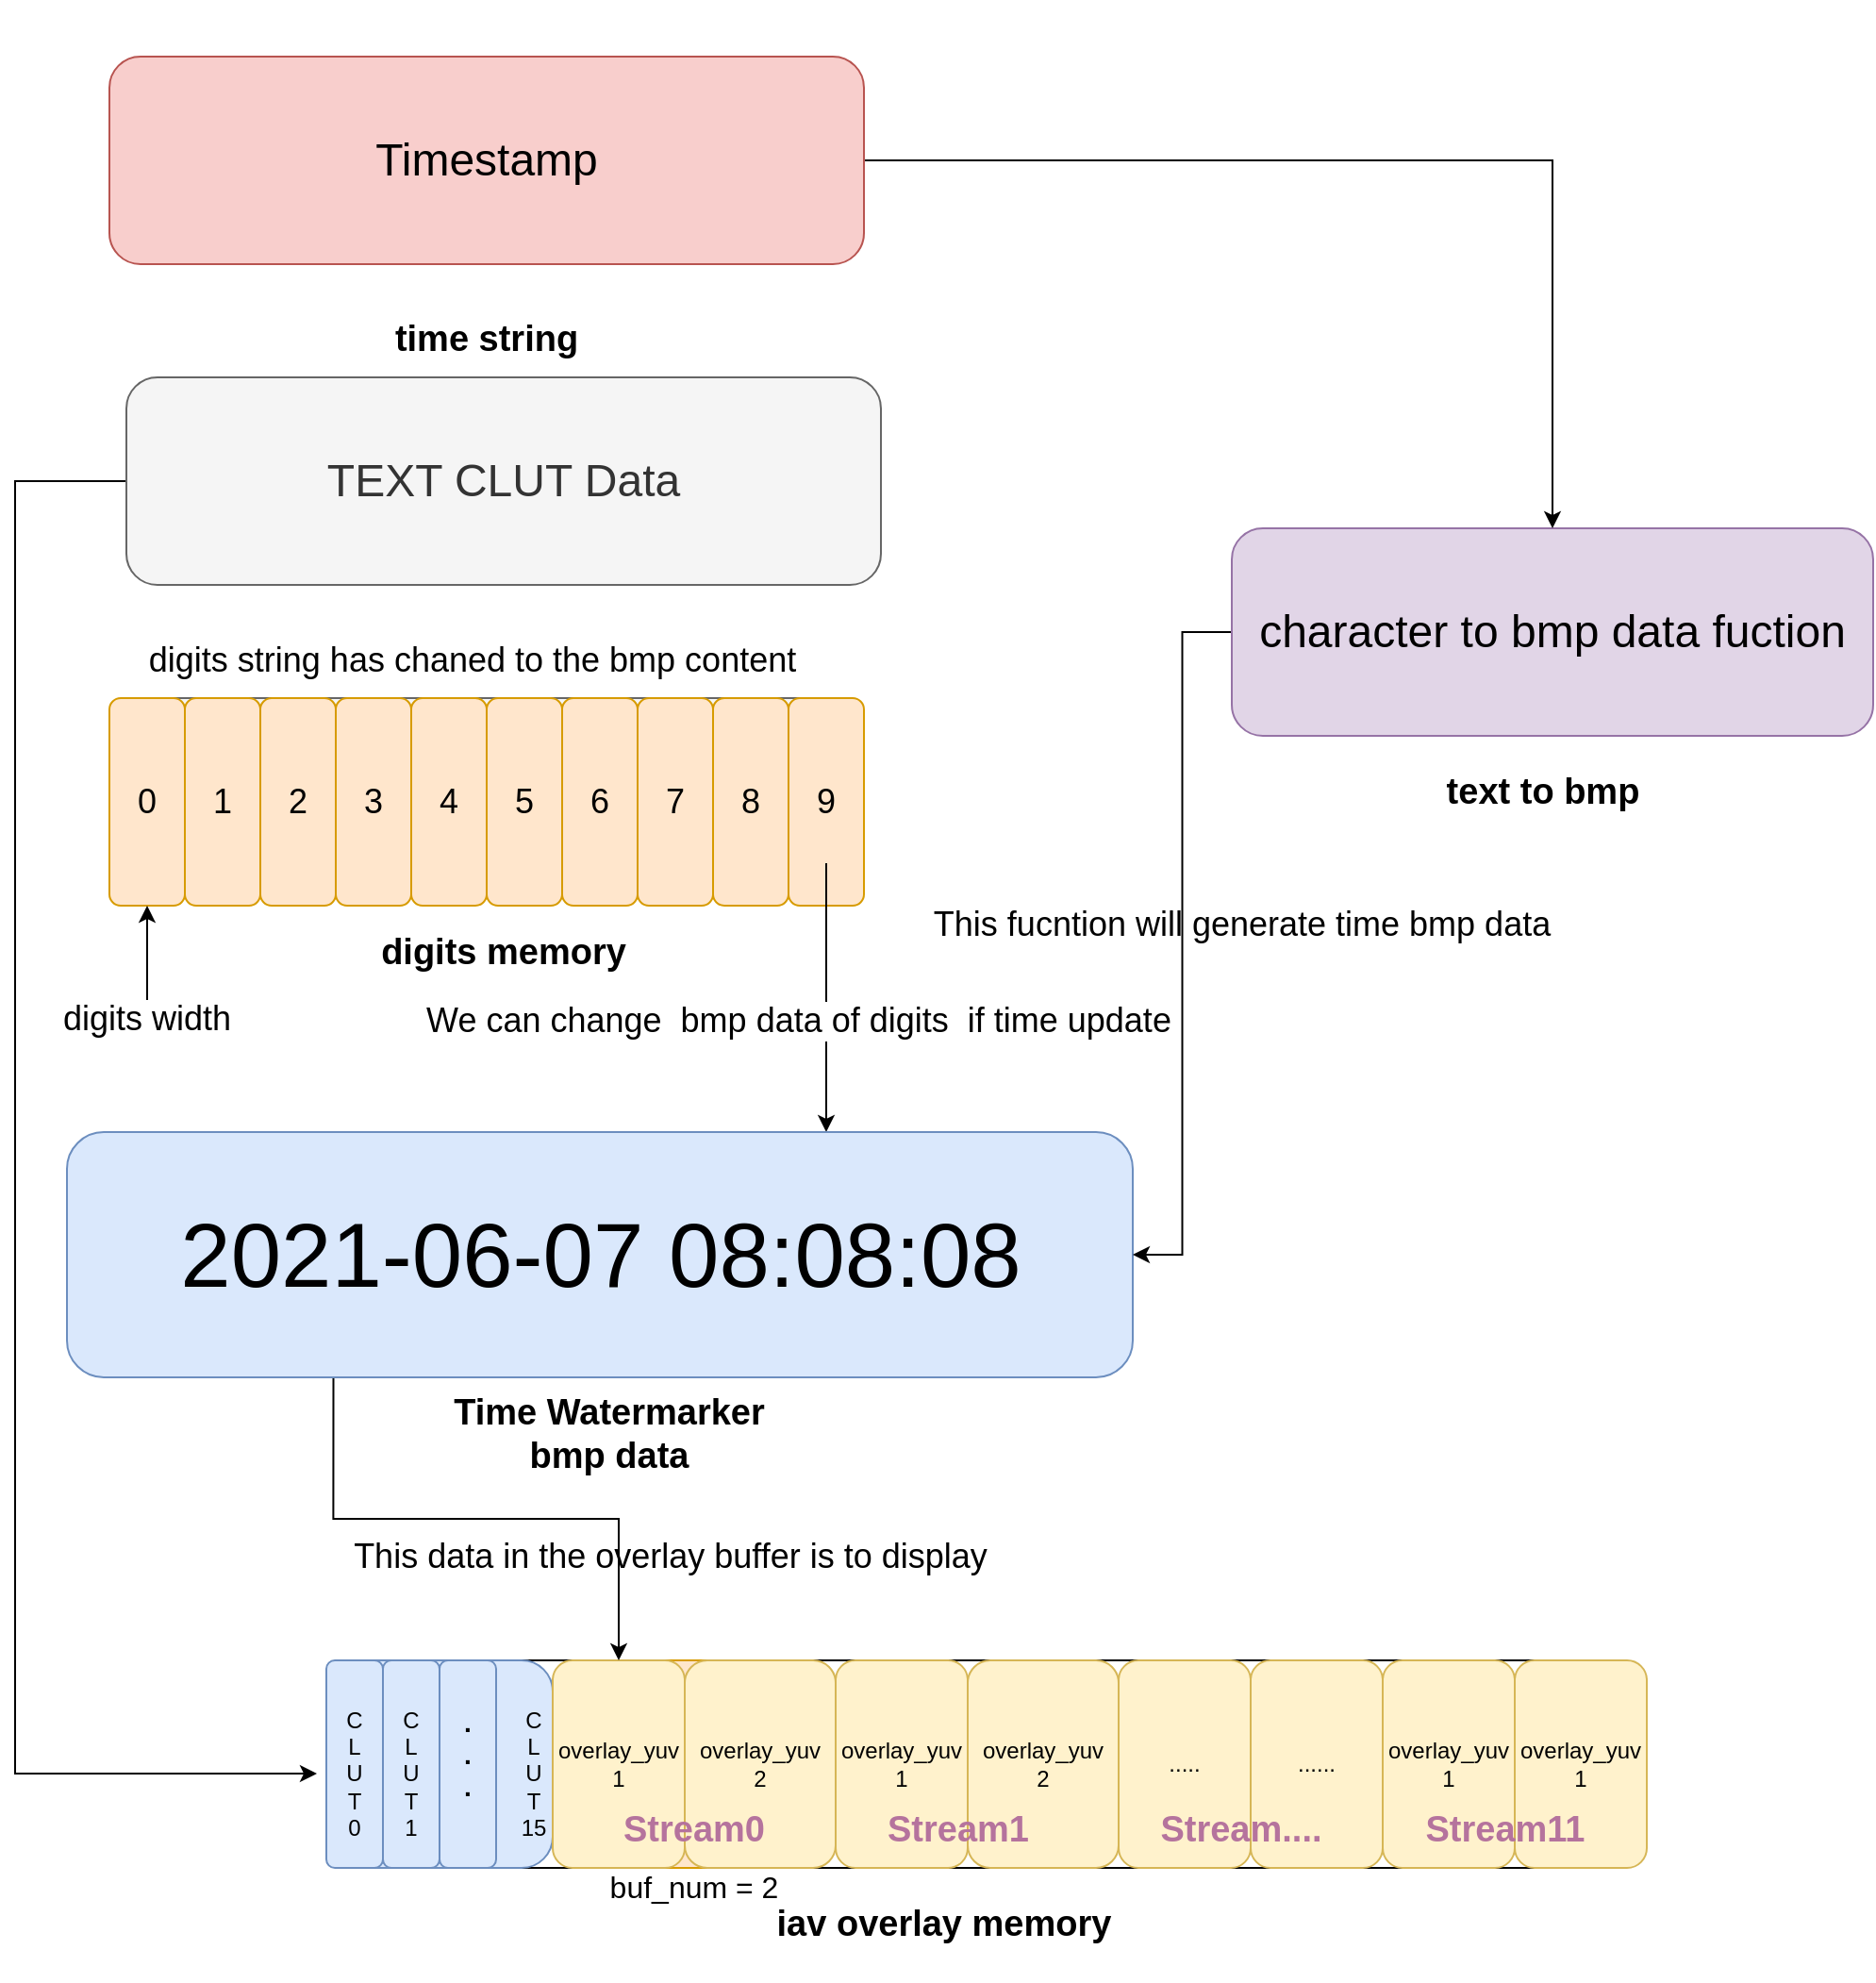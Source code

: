 <mxfile version="14.7.0" type="github">
  <diagram id="9PtsYyo4MoqWUSuVR4Cp" name="Page-1">
    <mxGraphModel dx="1673" dy="2103" grid="1" gridSize="10" guides="1" tooltips="1" connect="1" arrows="1" fold="1" page="1" pageScale="1" pageWidth="827" pageHeight="1169" math="0" shadow="0">
      <root>
        <mxCell id="0" />
        <mxCell id="1" parent="0" />
        <mxCell id="-Bwnl3m1J4DydUGmwCFT-1" value="" style="rounded=0;whiteSpace=wrap;html=1;" parent="1" vertex="1">
          <mxGeometry x="435" y="880" width="120" height="60" as="geometry" />
        </mxCell>
        <mxCell id="-Bwnl3m1J4DydUGmwCFT-2" value="" style="rounded=1;whiteSpace=wrap;html=1;" parent="1" vertex="1">
          <mxGeometry x="205" y="870" width="690" height="110" as="geometry" />
        </mxCell>
        <mxCell id="-Bwnl3m1J4DydUGmwCFT-7" value="&lt;b&gt;&lt;font style=&quot;font-size: 19px&quot;&gt;iav overlay memory&lt;/font&gt;&lt;/b&gt;" style="text;html=1;strokeColor=none;fillColor=none;align=center;verticalAlign=middle;whiteSpace=wrap;rounded=0;" parent="1" vertex="1">
          <mxGeometry x="430" y="980" width="185" height="60" as="geometry" />
        </mxCell>
        <mxCell id="-Bwnl3m1J4DydUGmwCFT-8" value="" style="rounded=1;whiteSpace=wrap;html=1;fillColor=#dae8fc;strokeColor=#6c8ebf;" parent="1" vertex="1">
          <mxGeometry x="195" y="870" width="120" height="110" as="geometry" />
        </mxCell>
        <mxCell id="-Bwnl3m1J4DydUGmwCFT-9" value="" style="rounded=1;whiteSpace=wrap;html=1;fillColor=#dae8fc;strokeColor=#6c8ebf;" parent="1" vertex="1">
          <mxGeometry x="195" y="870" width="30" height="110" as="geometry" />
        </mxCell>
        <mxCell id="-Bwnl3m1J4DydUGmwCFT-10" value="" style="rounded=1;whiteSpace=wrap;html=1;fillColor=#dae8fc;strokeColor=#6c8ebf;" parent="1" vertex="1">
          <mxGeometry x="225" y="870" width="30" height="110" as="geometry" />
        </mxCell>
        <mxCell id="-Bwnl3m1J4DydUGmwCFT-11" value="" style="rounded=1;whiteSpace=wrap;html=1;fillColor=#dae8fc;strokeColor=#6c8ebf;" parent="1" vertex="1">
          <mxGeometry x="255" y="870" width="30" height="110" as="geometry" />
        </mxCell>
        <mxCell id="-Bwnl3m1J4DydUGmwCFT-14" value="C&lt;br&gt;L&lt;br&gt;U&lt;br&gt;T&lt;br&gt;0" style="text;html=1;strokeColor=none;fillColor=none;align=center;verticalAlign=middle;whiteSpace=wrap;rounded=0;" parent="1" vertex="1">
          <mxGeometry x="190" y="890" width="40" height="80" as="geometry" />
        </mxCell>
        <mxCell id="-Bwnl3m1J4DydUGmwCFT-15" value="C&lt;br&gt;L&lt;br&gt;U&lt;br&gt;T&lt;br&gt;1" style="text;html=1;strokeColor=none;fillColor=none;align=center;verticalAlign=middle;whiteSpace=wrap;rounded=0;" parent="1" vertex="1">
          <mxGeometry x="220" y="890" width="40" height="80" as="geometry" />
        </mxCell>
        <mxCell id="-Bwnl3m1J4DydUGmwCFT-16" value="&lt;b style=&quot;font-size: 14px&quot;&gt;.&lt;br&gt;.&lt;br&gt;.&lt;/b&gt;" style="text;html=1;strokeColor=none;fillColor=none;align=center;verticalAlign=middle;whiteSpace=wrap;rounded=0;" parent="1" vertex="1">
          <mxGeometry x="250" y="880" width="40" height="80" as="geometry" />
        </mxCell>
        <mxCell id="-Bwnl3m1J4DydUGmwCFT-17" value="C&lt;br&gt;L&lt;br&gt;U&lt;br&gt;T&lt;br&gt;15" style="text;html=1;strokeColor=none;fillColor=none;align=center;verticalAlign=middle;whiteSpace=wrap;rounded=0;" parent="1" vertex="1">
          <mxGeometry x="285" y="890" width="40" height="80" as="geometry" />
        </mxCell>
        <mxCell id="-Bwnl3m1J4DydUGmwCFT-21" value="" style="rounded=1;whiteSpace=wrap;html=1;fillColor=#ffe6cc;strokeColor=#d79b00;" parent="1" vertex="1">
          <mxGeometry x="315" y="870" width="150" height="110" as="geometry" />
        </mxCell>
        <mxCell id="-Bwnl3m1J4DydUGmwCFT-26" value="&lt;font style=&quot;font-size: 16px&quot;&gt;buf_num = 2&lt;/font&gt;" style="text;html=1;strokeColor=none;fillColor=none;align=center;verticalAlign=middle;whiteSpace=wrap;rounded=0;" parent="1" vertex="1">
          <mxGeometry x="325" y="960" width="130" height="60" as="geometry" />
        </mxCell>
        <mxCell id="-Bwnl3m1J4DydUGmwCFT-28" value="overlay_yuv&lt;br&gt;1" style="rounded=1;whiteSpace=wrap;html=1;fillColor=#fff2cc;strokeColor=#d6b656;" parent="1" vertex="1">
          <mxGeometry x="315" y="870" width="70" height="110" as="geometry" />
        </mxCell>
        <mxCell id="-Bwnl3m1J4DydUGmwCFT-30" value="overlay_yuv&lt;br&gt;2" style="rounded=1;whiteSpace=wrap;html=1;fillColor=#fff2cc;strokeColor=#d6b656;" parent="1" vertex="1">
          <mxGeometry x="385" y="870" width="80" height="110" as="geometry" />
        </mxCell>
        <mxCell id="-Bwnl3m1J4DydUGmwCFT-31" value="&lt;span style=&quot;font-size: 19px&quot;&gt;&lt;b&gt;&lt;font color=&quot;#b5739d&quot;&gt;Stream0&lt;/font&gt;&lt;/b&gt;&lt;/span&gt;" style="text;html=1;strokeColor=none;fillColor=none;align=center;verticalAlign=middle;whiteSpace=wrap;rounded=0;" parent="1" vertex="1">
          <mxGeometry x="325" y="930" width="130" height="60" as="geometry" />
        </mxCell>
        <mxCell id="-Bwnl3m1J4DydUGmwCFT-33" value="overlay_yuv&lt;br&gt;2" style="rounded=1;whiteSpace=wrap;html=1;fillColor=#fff2cc;strokeColor=#d6b656;" parent="1" vertex="1">
          <mxGeometry x="535" y="870" width="80" height="110" as="geometry" />
        </mxCell>
        <mxCell id="-Bwnl3m1J4DydUGmwCFT-35" value="overlay_yuv&lt;br&gt;1" style="rounded=1;whiteSpace=wrap;html=1;fillColor=#fff2cc;strokeColor=#d6b656;" parent="1" vertex="1">
          <mxGeometry x="465" y="870" width="70" height="110" as="geometry" />
        </mxCell>
        <mxCell id="-Bwnl3m1J4DydUGmwCFT-36" value="&lt;span style=&quot;font-size: 19px&quot;&gt;&lt;b&gt;&lt;font color=&quot;#b5739d&quot;&gt;Stream1&lt;/font&gt;&lt;/b&gt;&lt;/span&gt;" style="text;html=1;strokeColor=none;fillColor=none;align=center;verticalAlign=middle;whiteSpace=wrap;rounded=0;" parent="1" vertex="1">
          <mxGeometry x="465" y="930" width="130" height="60" as="geometry" />
        </mxCell>
        <mxCell id="-Bwnl3m1J4DydUGmwCFT-37" value="....." style="rounded=1;whiteSpace=wrap;html=1;fillColor=#fff2cc;strokeColor=#d6b656;" parent="1" vertex="1">
          <mxGeometry x="615" y="870" width="70" height="110" as="geometry" />
        </mxCell>
        <mxCell id="-Bwnl3m1J4DydUGmwCFT-38" value="......" style="rounded=1;whiteSpace=wrap;html=1;fillColor=#fff2cc;strokeColor=#d6b656;" parent="1" vertex="1">
          <mxGeometry x="685" y="870" width="70" height="110" as="geometry" />
        </mxCell>
        <mxCell id="-Bwnl3m1J4DydUGmwCFT-39" value="&lt;span style=&quot;font-size: 19px&quot;&gt;&lt;b&gt;&lt;font color=&quot;#b5739d&quot;&gt;Stream....&lt;/font&gt;&lt;/b&gt;&lt;/span&gt;" style="text;html=1;strokeColor=none;fillColor=none;align=center;verticalAlign=middle;whiteSpace=wrap;rounded=0;" parent="1" vertex="1">
          <mxGeometry x="615" y="930" width="130" height="60" as="geometry" />
        </mxCell>
        <mxCell id="-Bwnl3m1J4DydUGmwCFT-40" value="overlay_yuv&lt;br&gt;1" style="rounded=1;whiteSpace=wrap;html=1;fillColor=#fff2cc;strokeColor=#d6b656;" parent="1" vertex="1">
          <mxGeometry x="755" y="870" width="70" height="110" as="geometry" />
        </mxCell>
        <mxCell id="-Bwnl3m1J4DydUGmwCFT-41" value="overlay_yuv&lt;br&gt;1" style="rounded=1;whiteSpace=wrap;html=1;fillColor=#fff2cc;strokeColor=#d6b656;" parent="1" vertex="1">
          <mxGeometry x="825" y="870" width="70" height="110" as="geometry" />
        </mxCell>
        <mxCell id="-Bwnl3m1J4DydUGmwCFT-42" value="&lt;span style=&quot;font-size: 19px&quot;&gt;&lt;b&gt;&lt;font color=&quot;#b5739d&quot;&gt;Stream11&lt;/font&gt;&lt;/b&gt;&lt;/span&gt;" style="text;html=1;strokeColor=none;fillColor=none;align=center;verticalAlign=middle;whiteSpace=wrap;rounded=0;" parent="1" vertex="1">
          <mxGeometry x="755" y="930" width="130" height="60" as="geometry" />
        </mxCell>
        <mxCell id="1RzC0s9sKDLzGJ8iy70U-3" value="" style="rounded=1;whiteSpace=wrap;html=1;fillColor=#f5f5f5;strokeColor=#666666;fontColor=#333333;" vertex="1" parent="1">
          <mxGeometry x="80" y="360" width="400" height="105" as="geometry" />
        </mxCell>
        <mxCell id="1RzC0s9sKDLzGJ8iy70U-5" value="" style="rounded=1;whiteSpace=wrap;html=1;fillColor=#ffe6cc;strokeColor=#d79b00;" vertex="1" parent="1">
          <mxGeometry x="80" y="360" width="40" height="110" as="geometry" />
        </mxCell>
        <mxCell id="1RzC0s9sKDLzGJ8iy70U-6" value="" style="rounded=1;whiteSpace=wrap;html=1;fillColor=#ffe6cc;strokeColor=#d79b00;" vertex="1" parent="1">
          <mxGeometry x="120" y="360" width="40" height="110" as="geometry" />
        </mxCell>
        <mxCell id="1RzC0s9sKDLzGJ8iy70U-7" value="" style="rounded=1;whiteSpace=wrap;html=1;fillColor=#ffe6cc;strokeColor=#d79b00;" vertex="1" parent="1">
          <mxGeometry x="160" y="360" width="40" height="110" as="geometry" />
        </mxCell>
        <mxCell id="1RzC0s9sKDLzGJ8iy70U-8" value="" style="rounded=1;whiteSpace=wrap;html=1;fillColor=#ffe6cc;strokeColor=#d79b00;" vertex="1" parent="1">
          <mxGeometry x="200" y="360" width="40" height="110" as="geometry" />
        </mxCell>
        <mxCell id="1RzC0s9sKDLzGJ8iy70U-9" value="" style="rounded=1;whiteSpace=wrap;html=1;fillColor=#ffe6cc;strokeColor=#d79b00;" vertex="1" parent="1">
          <mxGeometry x="240" y="360" width="40" height="110" as="geometry" />
        </mxCell>
        <mxCell id="1RzC0s9sKDLzGJ8iy70U-10" value="" style="rounded=1;whiteSpace=wrap;html=1;fillColor=#ffe6cc;strokeColor=#d79b00;" vertex="1" parent="1">
          <mxGeometry x="280" y="360" width="40" height="110" as="geometry" />
        </mxCell>
        <mxCell id="1RzC0s9sKDLzGJ8iy70U-11" value="" style="rounded=1;whiteSpace=wrap;html=1;fillColor=#ffe6cc;strokeColor=#d79b00;" vertex="1" parent="1">
          <mxGeometry x="320" y="360" width="40" height="110" as="geometry" />
        </mxCell>
        <mxCell id="1RzC0s9sKDLzGJ8iy70U-12" value="" style="rounded=1;whiteSpace=wrap;html=1;fillColor=#ffe6cc;strokeColor=#d79b00;" vertex="1" parent="1">
          <mxGeometry x="360" y="360" width="40" height="110" as="geometry" />
        </mxCell>
        <mxCell id="1RzC0s9sKDLzGJ8iy70U-13" value="" style="rounded=1;whiteSpace=wrap;html=1;fillColor=#ffe6cc;strokeColor=#d79b00;" vertex="1" parent="1">
          <mxGeometry x="400" y="360" width="40" height="110" as="geometry" />
        </mxCell>
        <mxCell id="1RzC0s9sKDLzGJ8iy70U-14" value="" style="rounded=1;whiteSpace=wrap;html=1;fillColor=#ffe6cc;strokeColor=#d79b00;" vertex="1" parent="1">
          <mxGeometry x="440" y="360" width="40" height="110" as="geometry" />
        </mxCell>
        <mxCell id="1RzC0s9sKDLzGJ8iy70U-54" style="edgeStyle=orthogonalEdgeStyle;rounded=0;orthogonalLoop=1;jettySize=auto;html=1;" edge="1" parent="1" source="1RzC0s9sKDLzGJ8iy70U-15" target="1RzC0s9sKDLzGJ8iy70U-29">
          <mxGeometry relative="1" as="geometry">
            <Array as="points">
              <mxPoint x="460" y="560" />
              <mxPoint x="460" y="560" />
            </Array>
          </mxGeometry>
        </mxCell>
        <mxCell id="1RzC0s9sKDLzGJ8iy70U-55" value="&lt;font style=&quot;font-size: 18px&quot;&gt;We can change&amp;nbsp; bmp data of digits&amp;nbsp; if time update&lt;/font&gt;" style="edgeLabel;html=1;align=center;verticalAlign=middle;resizable=0;points=[];" vertex="1" connectable="0" parent="1RzC0s9sKDLzGJ8iy70U-54">
          <mxGeometry x="-0.2" y="1" relative="1" as="geometry">
            <mxPoint x="-16" y="26" as="offset" />
          </mxGeometry>
        </mxCell>
        <mxCell id="1RzC0s9sKDLzGJ8iy70U-15" value="&lt;font style=&quot;font-size: 18px&quot;&gt;9&lt;/font&gt;" style="text;html=1;strokeColor=none;fillColor=none;align=center;verticalAlign=middle;whiteSpace=wrap;rounded=0;" vertex="1" parent="1">
          <mxGeometry x="440" y="382.5" width="40" height="65" as="geometry" />
        </mxCell>
        <mxCell id="1RzC0s9sKDLzGJ8iy70U-16" value="&lt;font style=&quot;font-size: 18px&quot;&gt;0&lt;/font&gt;" style="text;html=1;strokeColor=none;fillColor=none;align=center;verticalAlign=middle;whiteSpace=wrap;rounded=0;" vertex="1" parent="1">
          <mxGeometry x="80" y="375" width="40" height="80" as="geometry" />
        </mxCell>
        <mxCell id="1RzC0s9sKDLzGJ8iy70U-17" value="&lt;font style=&quot;font-size: 18px&quot;&gt;1&lt;/font&gt;" style="text;html=1;strokeColor=none;fillColor=none;align=center;verticalAlign=middle;whiteSpace=wrap;rounded=0;" vertex="1" parent="1">
          <mxGeometry x="120" y="375" width="40" height="80" as="geometry" />
        </mxCell>
        <mxCell id="1RzC0s9sKDLzGJ8iy70U-18" value="&lt;font style=&quot;font-size: 18px&quot;&gt;2&lt;/font&gt;" style="text;html=1;strokeColor=none;fillColor=none;align=center;verticalAlign=middle;whiteSpace=wrap;rounded=0;" vertex="1" parent="1">
          <mxGeometry x="160" y="375" width="40" height="80" as="geometry" />
        </mxCell>
        <mxCell id="1RzC0s9sKDLzGJ8iy70U-19" value="&lt;font style=&quot;font-size: 18px&quot;&gt;3&lt;/font&gt;" style="text;html=1;strokeColor=none;fillColor=none;align=center;verticalAlign=middle;whiteSpace=wrap;rounded=0;" vertex="1" parent="1">
          <mxGeometry x="200" y="375" width="40" height="80" as="geometry" />
        </mxCell>
        <mxCell id="1RzC0s9sKDLzGJ8iy70U-21" value="&lt;font style=&quot;font-size: 18px&quot;&gt;4&lt;/font&gt;" style="text;html=1;strokeColor=none;fillColor=none;align=center;verticalAlign=middle;whiteSpace=wrap;rounded=0;" vertex="1" parent="1">
          <mxGeometry x="240" y="375" width="40" height="80" as="geometry" />
        </mxCell>
        <mxCell id="1RzC0s9sKDLzGJ8iy70U-22" value="&lt;font style=&quot;font-size: 18px&quot;&gt;5&lt;/font&gt;" style="text;html=1;strokeColor=none;fillColor=none;align=center;verticalAlign=middle;whiteSpace=wrap;rounded=0;" vertex="1" parent="1">
          <mxGeometry x="280" y="375" width="40" height="80" as="geometry" />
        </mxCell>
        <mxCell id="1RzC0s9sKDLzGJ8iy70U-23" value="&lt;font style=&quot;font-size: 18px&quot;&gt;6&lt;/font&gt;" style="text;html=1;strokeColor=none;fillColor=none;align=center;verticalAlign=middle;whiteSpace=wrap;rounded=0;" vertex="1" parent="1">
          <mxGeometry x="320" y="375" width="40" height="80" as="geometry" />
        </mxCell>
        <mxCell id="1RzC0s9sKDLzGJ8iy70U-24" value="&lt;font style=&quot;font-size: 18px&quot;&gt;7&lt;/font&gt;" style="text;html=1;strokeColor=none;fillColor=none;align=center;verticalAlign=middle;whiteSpace=wrap;rounded=0;" vertex="1" parent="1">
          <mxGeometry x="360" y="375" width="40" height="80" as="geometry" />
        </mxCell>
        <mxCell id="1RzC0s9sKDLzGJ8iy70U-25" value="&lt;font style=&quot;font-size: 18px&quot;&gt;8&lt;/font&gt;" style="text;html=1;strokeColor=none;fillColor=none;align=center;verticalAlign=middle;whiteSpace=wrap;rounded=0;" vertex="1" parent="1">
          <mxGeometry x="400" y="375" width="40" height="80" as="geometry" />
        </mxCell>
        <mxCell id="1RzC0s9sKDLzGJ8iy70U-26" value="&lt;b&gt;&lt;font style=&quot;font-size: 19px&quot;&gt;digits memory&lt;/font&gt;&lt;/b&gt;" style="text;html=1;strokeColor=none;fillColor=none;align=center;verticalAlign=middle;whiteSpace=wrap;rounded=0;" vertex="1" parent="1">
          <mxGeometry x="184" y="465" width="210" height="60" as="geometry" />
        </mxCell>
        <mxCell id="1RzC0s9sKDLzGJ8iy70U-39" style="edgeStyle=orthogonalEdgeStyle;rounded=0;orthogonalLoop=1;jettySize=auto;html=1;exitX=0.25;exitY=1;exitDx=0;exitDy=0;" edge="1" parent="1" source="1RzC0s9sKDLzGJ8iy70U-29" target="-Bwnl3m1J4DydUGmwCFT-28">
          <mxGeometry relative="1" as="geometry" />
        </mxCell>
        <mxCell id="1RzC0s9sKDLzGJ8iy70U-29" value="&lt;font style=&quot;font-size: 48px&quot;&gt;2021-06-07 08:08:08&lt;/font&gt;" style="rounded=1;whiteSpace=wrap;html=1;fillColor=#dae8fc;strokeColor=#6c8ebf;" vertex="1" parent="1">
          <mxGeometry x="57.5" y="590" width="565" height="130" as="geometry" />
        </mxCell>
        <mxCell id="1RzC0s9sKDLzGJ8iy70U-34" value="&lt;span style=&quot;font-size: 18px&quot;&gt;digits string has chaned to the bmp content&lt;/span&gt;" style="text;html=1;strokeColor=none;fillColor=none;align=center;verticalAlign=middle;whiteSpace=wrap;rounded=0;" vertex="1" parent="1">
          <mxGeometry x="45" y="330" width="455" height="20" as="geometry" />
        </mxCell>
        <mxCell id="1RzC0s9sKDLzGJ8iy70U-38" value="&lt;b&gt;&lt;font style=&quot;font-size: 19px&quot;&gt;Time Watermarker bmp data&lt;/font&gt;&lt;/b&gt;" style="text;html=1;strokeColor=none;fillColor=none;align=center;verticalAlign=middle;whiteSpace=wrap;rounded=0;" vertex="1" parent="1">
          <mxGeometry x="240" y="720" width="210" height="60" as="geometry" />
        </mxCell>
        <mxCell id="1RzC0s9sKDLzGJ8iy70U-41" value="&lt;span style=&quot;font-size: 18px&quot;&gt;This data in the overlay buffer is to display&lt;/span&gt;" style="text;html=1;strokeColor=none;fillColor=none;align=center;verticalAlign=middle;whiteSpace=wrap;rounded=0;" vertex="1" parent="1">
          <mxGeometry x="150" y="805" width="455" height="20" as="geometry" />
        </mxCell>
        <mxCell id="1RzC0s9sKDLzGJ8iy70U-51" style="edgeStyle=orthogonalEdgeStyle;rounded=0;orthogonalLoop=1;jettySize=auto;html=1;entryX=0.5;entryY=1;entryDx=0;entryDy=0;" edge="1" parent="1" source="1RzC0s9sKDLzGJ8iy70U-42" target="1RzC0s9sKDLzGJ8iy70U-5">
          <mxGeometry relative="1" as="geometry" />
        </mxCell>
        <mxCell id="1RzC0s9sKDLzGJ8iy70U-42" value="&lt;span style=&quot;font-size: 18px&quot;&gt;digits width&lt;/span&gt;" style="text;html=1;strokeColor=none;fillColor=none;align=center;verticalAlign=middle;whiteSpace=wrap;rounded=0;" vertex="1" parent="1">
          <mxGeometry x="50" y="520" width="100" height="20" as="geometry" />
        </mxCell>
        <mxCell id="1RzC0s9sKDLzGJ8iy70U-58" style="edgeStyle=orthogonalEdgeStyle;rounded=0;orthogonalLoop=1;jettySize=auto;html=1;entryX=1;entryY=0.5;entryDx=0;entryDy=0;" edge="1" parent="1" source="1RzC0s9sKDLzGJ8iy70U-56" target="1RzC0s9sKDLzGJ8iy70U-29">
          <mxGeometry relative="1" as="geometry" />
        </mxCell>
        <mxCell id="1RzC0s9sKDLzGJ8iy70U-56" value="&lt;font style=&quot;font-size: 24px&quot;&gt;character to bmp data fuction&lt;/font&gt;" style="rounded=1;whiteSpace=wrap;html=1;fillColor=#e1d5e7;strokeColor=#9673a6;" vertex="1" parent="1">
          <mxGeometry x="675" y="270" width="340" height="110" as="geometry" />
        </mxCell>
        <mxCell id="1RzC0s9sKDLzGJ8iy70U-59" value="&lt;font style=&quot;font-size: 18px&quot;&gt;This fucntion will generate time bmp data&lt;/font&gt;" style="text;html=1;align=center;verticalAlign=middle;resizable=0;points=[];autosize=1;strokeColor=none;" vertex="1" parent="1">
          <mxGeometry x="510" y="470" width="340" height="20" as="geometry" />
        </mxCell>
        <mxCell id="1RzC0s9sKDLzGJ8iy70U-64" style="edgeStyle=orthogonalEdgeStyle;rounded=0;orthogonalLoop=1;jettySize=auto;html=1;" edge="1" parent="1" source="1RzC0s9sKDLzGJ8iy70U-60" target="1RzC0s9sKDLzGJ8iy70U-56">
          <mxGeometry relative="1" as="geometry" />
        </mxCell>
        <mxCell id="1RzC0s9sKDLzGJ8iy70U-60" value="&lt;span style=&quot;font-size: 24px&quot;&gt;Timestamp&lt;/span&gt;" style="rounded=1;whiteSpace=wrap;html=1;fillColor=#f8cecc;strokeColor=#b85450;" vertex="1" parent="1">
          <mxGeometry x="80" y="20" width="400" height="110" as="geometry" />
        </mxCell>
        <mxCell id="1RzC0s9sKDLzGJ8iy70U-62" value="&lt;b&gt;&lt;font style=&quot;font-size: 19px&quot;&gt;time string&lt;/font&gt;&lt;/b&gt;" style="text;html=1;strokeColor=none;fillColor=none;align=center;verticalAlign=middle;whiteSpace=wrap;rounded=0;" vertex="1" parent="1">
          <mxGeometry x="175" y="140" width="210" height="60" as="geometry" />
        </mxCell>
        <mxCell id="1RzC0s9sKDLzGJ8iy70U-63" value="&lt;b&gt;&lt;font style=&quot;font-size: 19px&quot;&gt;text to bmp&lt;/font&gt;&lt;/b&gt;" style="text;html=1;strokeColor=none;fillColor=none;align=center;verticalAlign=middle;whiteSpace=wrap;rounded=0;" vertex="1" parent="1">
          <mxGeometry x="735" y="380" width="210" height="60" as="geometry" />
        </mxCell>
        <mxCell id="1RzC0s9sKDLzGJ8iy70U-67" style="edgeStyle=orthogonalEdgeStyle;rounded=0;orthogonalLoop=1;jettySize=auto;html=1;entryX=0;entryY=0.5;entryDx=0;entryDy=0;exitX=0;exitY=0.5;exitDx=0;exitDy=0;" edge="1" parent="1" source="1RzC0s9sKDLzGJ8iy70U-65" target="-Bwnl3m1J4DydUGmwCFT-14">
          <mxGeometry relative="1" as="geometry">
            <Array as="points">
              <mxPoint x="30" y="245" />
              <mxPoint x="30" y="930" />
            </Array>
          </mxGeometry>
        </mxCell>
        <mxCell id="1RzC0s9sKDLzGJ8iy70U-65" value="&lt;span style=&quot;font-size: 24px&quot;&gt;TEXT CLUT Data&lt;/span&gt;" style="rounded=1;whiteSpace=wrap;html=1;fillColor=#f5f5f5;strokeColor=#666666;fontColor=#333333;" vertex="1" parent="1">
          <mxGeometry x="89" y="190" width="400" height="110" as="geometry" />
        </mxCell>
        <mxCell id="1RzC0s9sKDLzGJ8iy70U-68" value="&amp;nbsp;" style="text;html=1;strokeColor=none;fillColor=none;align=center;verticalAlign=middle;whiteSpace=wrap;rounded=0;" vertex="1" parent="1">
          <mxGeometry x="210" y="-10" width="40" height="20" as="geometry" />
        </mxCell>
      </root>
    </mxGraphModel>
  </diagram>
</mxfile>
